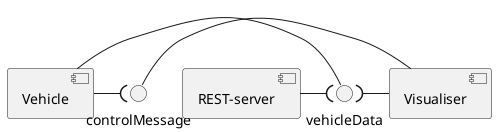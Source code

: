 @startuml
[Vehicle] as boebot
interface "vehicleData" as robotlocatie
interface "controlMessage" as controller
boebot -right-() robotlocatie
boebot -right-( controller
[Visualiser] as controlepunt
interface "controlMessage" as controller
controlepunt -left-( robotlocatie
controlepunt -left-() controller
[REST-server] as rest
rest -right( robotlocatie
@enduml
